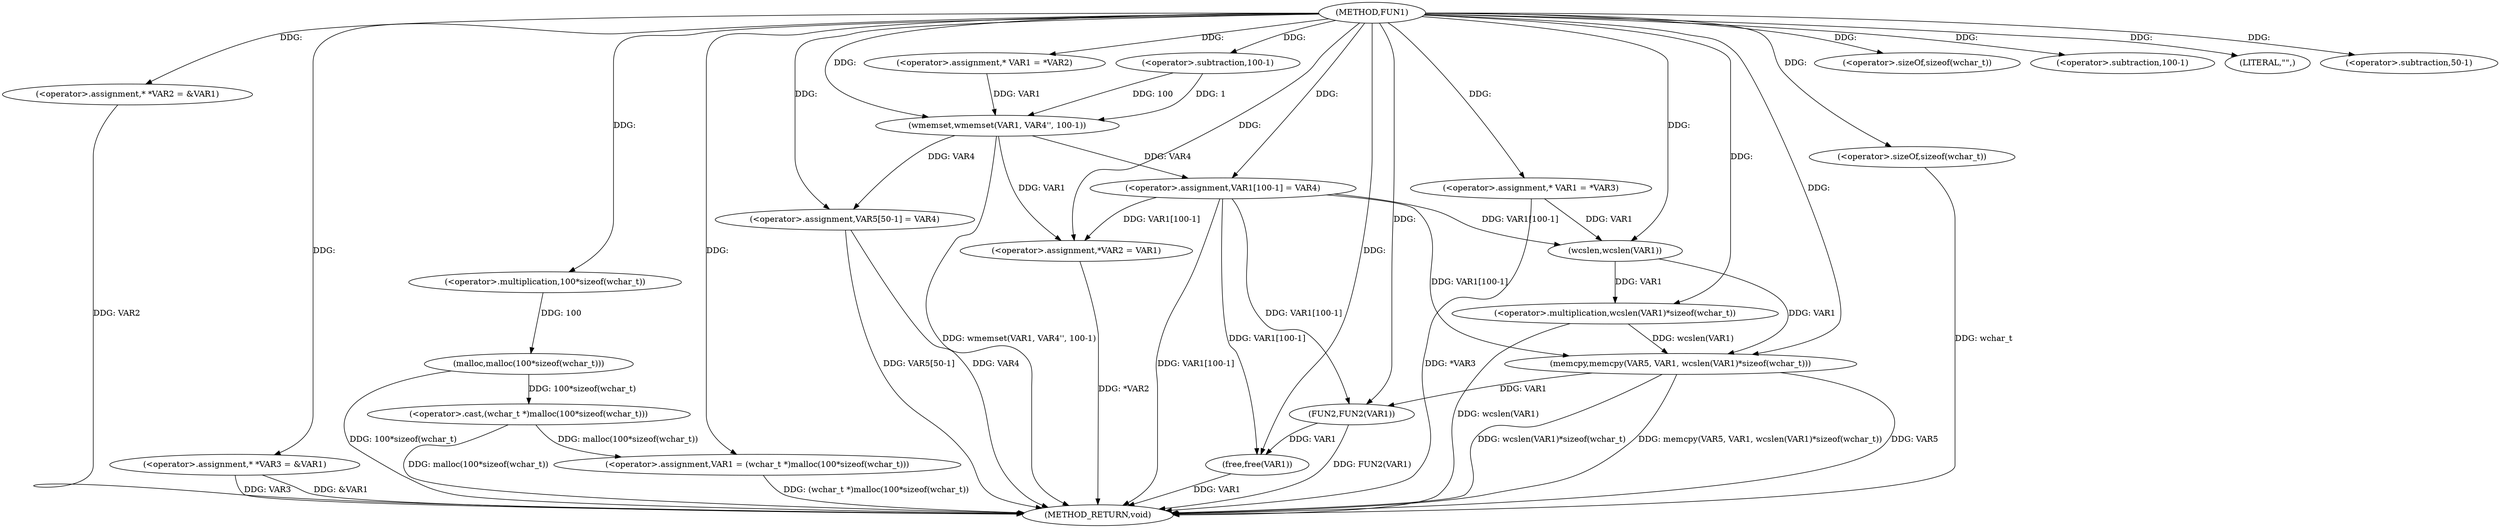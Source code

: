 digraph FUN1 {  
"1000100" [label = "(METHOD,FUN1)" ]
"1000172" [label = "(METHOD_RETURN,void)" ]
"1000104" [label = "(<operator>.assignment,* *VAR2 = &VAR1)" ]
"1000109" [label = "(<operator>.assignment,* *VAR3 = &VAR1)" ]
"1000113" [label = "(<operator>.assignment,VAR1 = (wchar_t *)malloc(100*sizeof(wchar_t)))" ]
"1000115" [label = "(<operator>.cast,(wchar_t *)malloc(100*sizeof(wchar_t)))" ]
"1000117" [label = "(malloc,malloc(100*sizeof(wchar_t)))" ]
"1000118" [label = "(<operator>.multiplication,100*sizeof(wchar_t))" ]
"1000120" [label = "(<operator>.sizeOf,sizeof(wchar_t))" ]
"1000124" [label = "(<operator>.assignment,* VAR1 = *VAR2)" ]
"1000128" [label = "(wmemset,wmemset(VAR1, VAR4'', 100-1))" ]
"1000131" [label = "(<operator>.subtraction,100-1)" ]
"1000134" [label = "(<operator>.assignment,VAR1[100-1] = VAR4)" ]
"1000137" [label = "(<operator>.subtraction,100-1)" ]
"1000141" [label = "(<operator>.assignment,*VAR2 = VAR1)" ]
"1000147" [label = "(<operator>.assignment,* VAR1 = *VAR3)" ]
"1000152" [label = "(LITERAL,\"\",)" ]
"1000153" [label = "(memcpy,memcpy(VAR5, VAR1, wcslen(VAR1)*sizeof(wchar_t)))" ]
"1000156" [label = "(<operator>.multiplication,wcslen(VAR1)*sizeof(wchar_t))" ]
"1000157" [label = "(wcslen,wcslen(VAR1))" ]
"1000159" [label = "(<operator>.sizeOf,sizeof(wchar_t))" ]
"1000161" [label = "(<operator>.assignment,VAR5[50-1] = VAR4)" ]
"1000164" [label = "(<operator>.subtraction,50-1)" ]
"1000168" [label = "(FUN2,FUN2(VAR1))" ]
"1000170" [label = "(free,free(VAR1))" ]
  "1000141" -> "1000172"  [ label = "DDG: *VAR2"] 
  "1000156" -> "1000172"  [ label = "DDG: wcslen(VAR1)"] 
  "1000104" -> "1000172"  [ label = "DDG: VAR2"] 
  "1000159" -> "1000172"  [ label = "DDG: wchar_t"] 
  "1000113" -> "1000172"  [ label = "DDG: (wchar_t *)malloc(100*sizeof(wchar_t))"] 
  "1000147" -> "1000172"  [ label = "DDG: *VAR3"] 
  "1000153" -> "1000172"  [ label = "DDG: memcpy(VAR5, VAR1, wcslen(VAR1)*sizeof(wchar_t))"] 
  "1000117" -> "1000172"  [ label = "DDG: 100*sizeof(wchar_t)"] 
  "1000153" -> "1000172"  [ label = "DDG: VAR5"] 
  "1000170" -> "1000172"  [ label = "DDG: VAR1"] 
  "1000161" -> "1000172"  [ label = "DDG: VAR5[50-1]"] 
  "1000115" -> "1000172"  [ label = "DDG: malloc(100*sizeof(wchar_t))"] 
  "1000168" -> "1000172"  [ label = "DDG: FUN2(VAR1)"] 
  "1000161" -> "1000172"  [ label = "DDG: VAR4"] 
  "1000134" -> "1000172"  [ label = "DDG: VAR1[100-1]"] 
  "1000109" -> "1000172"  [ label = "DDG: VAR3"] 
  "1000128" -> "1000172"  [ label = "DDG: wmemset(VAR1, VAR4'', 100-1)"] 
  "1000153" -> "1000172"  [ label = "DDG: wcslen(VAR1)*sizeof(wchar_t)"] 
  "1000109" -> "1000172"  [ label = "DDG: &VAR1"] 
  "1000100" -> "1000104"  [ label = "DDG: "] 
  "1000100" -> "1000109"  [ label = "DDG: "] 
  "1000115" -> "1000113"  [ label = "DDG: malloc(100*sizeof(wchar_t))"] 
  "1000100" -> "1000113"  [ label = "DDG: "] 
  "1000117" -> "1000115"  [ label = "DDG: 100*sizeof(wchar_t)"] 
  "1000118" -> "1000117"  [ label = "DDG: 100"] 
  "1000100" -> "1000118"  [ label = "DDG: "] 
  "1000100" -> "1000120"  [ label = "DDG: "] 
  "1000100" -> "1000124"  [ label = "DDG: "] 
  "1000124" -> "1000128"  [ label = "DDG: VAR1"] 
  "1000100" -> "1000128"  [ label = "DDG: "] 
  "1000131" -> "1000128"  [ label = "DDG: 100"] 
  "1000131" -> "1000128"  [ label = "DDG: 1"] 
  "1000100" -> "1000131"  [ label = "DDG: "] 
  "1000128" -> "1000134"  [ label = "DDG: VAR4"] 
  "1000100" -> "1000134"  [ label = "DDG: "] 
  "1000100" -> "1000137"  [ label = "DDG: "] 
  "1000128" -> "1000141"  [ label = "DDG: VAR1"] 
  "1000134" -> "1000141"  [ label = "DDG: VAR1[100-1]"] 
  "1000100" -> "1000141"  [ label = "DDG: "] 
  "1000100" -> "1000147"  [ label = "DDG: "] 
  "1000100" -> "1000152"  [ label = "DDG: "] 
  "1000100" -> "1000153"  [ label = "DDG: "] 
  "1000157" -> "1000153"  [ label = "DDG: VAR1"] 
  "1000134" -> "1000153"  [ label = "DDG: VAR1[100-1]"] 
  "1000156" -> "1000153"  [ label = "DDG: wcslen(VAR1)"] 
  "1000157" -> "1000156"  [ label = "DDG: VAR1"] 
  "1000147" -> "1000157"  [ label = "DDG: VAR1"] 
  "1000134" -> "1000157"  [ label = "DDG: VAR1[100-1]"] 
  "1000100" -> "1000157"  [ label = "DDG: "] 
  "1000100" -> "1000156"  [ label = "DDG: "] 
  "1000100" -> "1000159"  [ label = "DDG: "] 
  "1000100" -> "1000161"  [ label = "DDG: "] 
  "1000128" -> "1000161"  [ label = "DDG: VAR4"] 
  "1000100" -> "1000164"  [ label = "DDG: "] 
  "1000153" -> "1000168"  [ label = "DDG: VAR1"] 
  "1000134" -> "1000168"  [ label = "DDG: VAR1[100-1]"] 
  "1000100" -> "1000168"  [ label = "DDG: "] 
  "1000168" -> "1000170"  [ label = "DDG: VAR1"] 
  "1000134" -> "1000170"  [ label = "DDG: VAR1[100-1]"] 
  "1000100" -> "1000170"  [ label = "DDG: "] 
}
